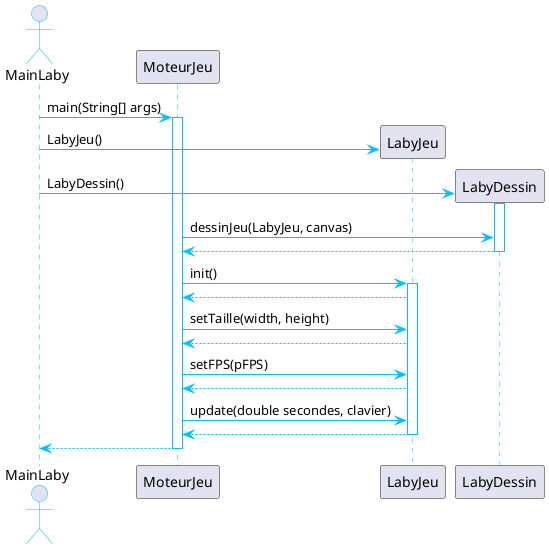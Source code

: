 @startuml
'https://plantuml.com/sequence-diagram

' Activation style
' Activation style
skinparam sequence {
    ArrowColor DeepSkyBlue
    ActorBorderColor DeepSkyBlue
    LifeLineBorderColor DeepSkyBlue
}

actor MainLaby

MainLaby -> MoteurJeu: main(String[] args)
activate MoteurJeu
create LabyJeu
MainLaby -> LabyJeu : LabyJeu()
create LabyDessin
MainLaby -> LabyDessin: LabyDessin()
activate LabyDessin
MoteurJeu -> LabyDessin: dessinJeu(LabyJeu, canvas)
LabyDessin --> MoteurJeu
deactivate LabyDessin
MoteurJeu -> LabyJeu: init()
activate LabyJeu
LabyJeu --> MoteurJeu
MoteurJeu -> LabyJeu: setTaille(width, height)
MoteurJeu <-- LabyJeu
MoteurJeu -> LabyJeu: setFPS(pFPS)
MoteurJeu <-- LabyJeu
MoteurJeu -> LabyJeu: update(double secondes, clavier)
MoteurJeu <-- LabyJeu
deactivate LabyJeu
MainLaby <-- MoteurJeu:
deactivate MoteurJeu

@enduml